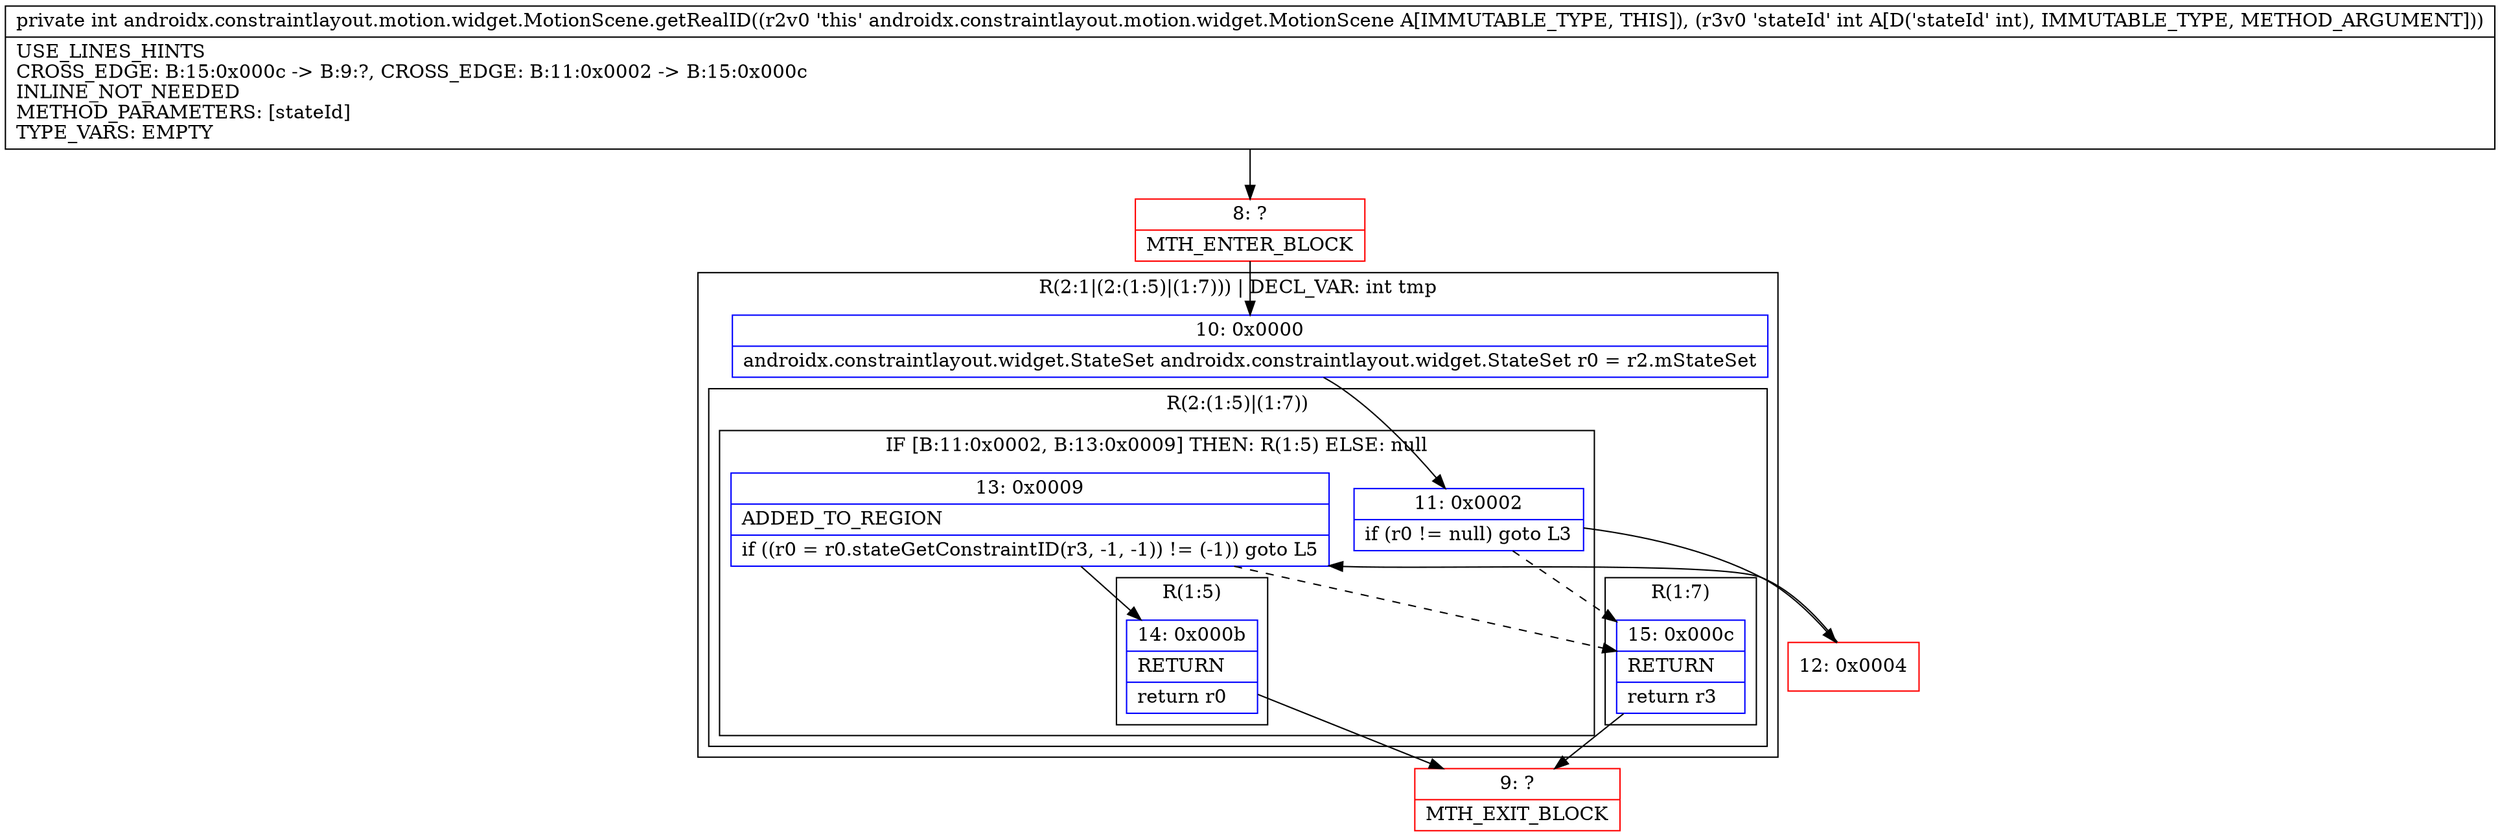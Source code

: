 digraph "CFG forandroidx.constraintlayout.motion.widget.MotionScene.getRealID(I)I" {
subgraph cluster_Region_677303476 {
label = "R(2:1|(2:(1:5)|(1:7))) | DECL_VAR: int tmp\l";
node [shape=record,color=blue];
Node_10 [shape=record,label="{10\:\ 0x0000|androidx.constraintlayout.widget.StateSet androidx.constraintlayout.widget.StateSet r0 = r2.mStateSet\l}"];
subgraph cluster_Region_668755629 {
label = "R(2:(1:5)|(1:7))";
node [shape=record,color=blue];
subgraph cluster_IfRegion_208114081 {
label = "IF [B:11:0x0002, B:13:0x0009] THEN: R(1:5) ELSE: null";
node [shape=record,color=blue];
Node_11 [shape=record,label="{11\:\ 0x0002|if (r0 != null) goto L3\l}"];
Node_13 [shape=record,label="{13\:\ 0x0009|ADDED_TO_REGION\l|if ((r0 = r0.stateGetConstraintID(r3, \-1, \-1)) != (\-1)) goto L5\l}"];
subgraph cluster_Region_1615601788 {
label = "R(1:5)";
node [shape=record,color=blue];
Node_14 [shape=record,label="{14\:\ 0x000b|RETURN\l|return r0\l}"];
}
}
subgraph cluster_Region_2139484786 {
label = "R(1:7)";
node [shape=record,color=blue];
Node_15 [shape=record,label="{15\:\ 0x000c|RETURN\l|return r3\l}"];
}
}
}
Node_8 [shape=record,color=red,label="{8\:\ ?|MTH_ENTER_BLOCK\l}"];
Node_12 [shape=record,color=red,label="{12\:\ 0x0004}"];
Node_9 [shape=record,color=red,label="{9\:\ ?|MTH_EXIT_BLOCK\l}"];
MethodNode[shape=record,label="{private int androidx.constraintlayout.motion.widget.MotionScene.getRealID((r2v0 'this' androidx.constraintlayout.motion.widget.MotionScene A[IMMUTABLE_TYPE, THIS]), (r3v0 'stateId' int A[D('stateId' int), IMMUTABLE_TYPE, METHOD_ARGUMENT]))  | USE_LINES_HINTS\lCROSS_EDGE: B:15:0x000c \-\> B:9:?, CROSS_EDGE: B:11:0x0002 \-\> B:15:0x000c\lINLINE_NOT_NEEDED\lMETHOD_PARAMETERS: [stateId]\lTYPE_VARS: EMPTY\l}"];
MethodNode -> Node_8;Node_10 -> Node_11;
Node_11 -> Node_12;
Node_11 -> Node_15[style=dashed];
Node_13 -> Node_14;
Node_13 -> Node_15[style=dashed];
Node_14 -> Node_9;
Node_15 -> Node_9;
Node_8 -> Node_10;
Node_12 -> Node_13;
}

